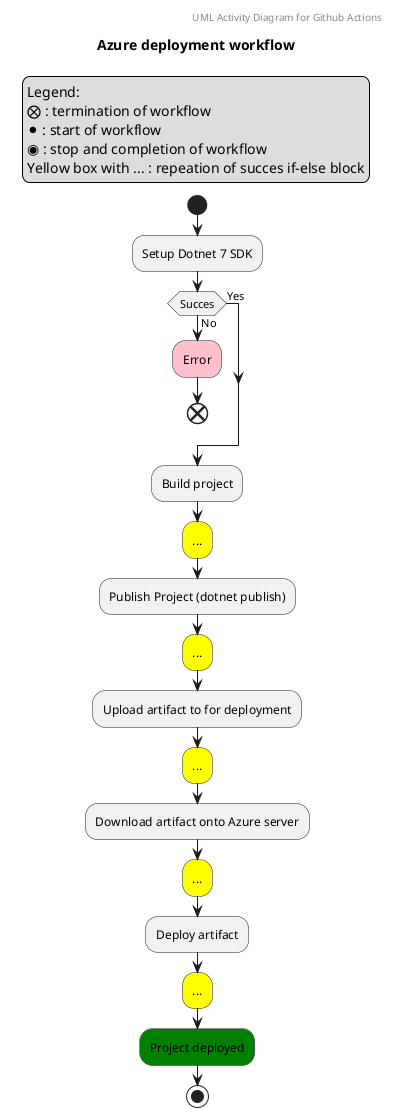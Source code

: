 @startuml
header UML Activity Diagram for Github Actions
title Azure deployment workflow

start
legend top left
Legend:
⨂ : termination of workflow
⚫ : start of workflow
◉ : stop and completion of workflow
Yellow box with ... : repeation of succes if-else block
endlegend

:Setup Dotnet 7 SDK;

if(Succes) then (No)
    #pink:Error;
    end
else (Yes)
endif

:Build project;

#yellow:...;

:Publish Project (dotnet publish);

#yellow:...;

:Upload artifact to for deployment;

#yellow:...;


:Download artifact onto Azure server;

#yellow:...;


:Deploy artifact;

#yellow:...;

#green:Project deployed;

stop
@enduml
